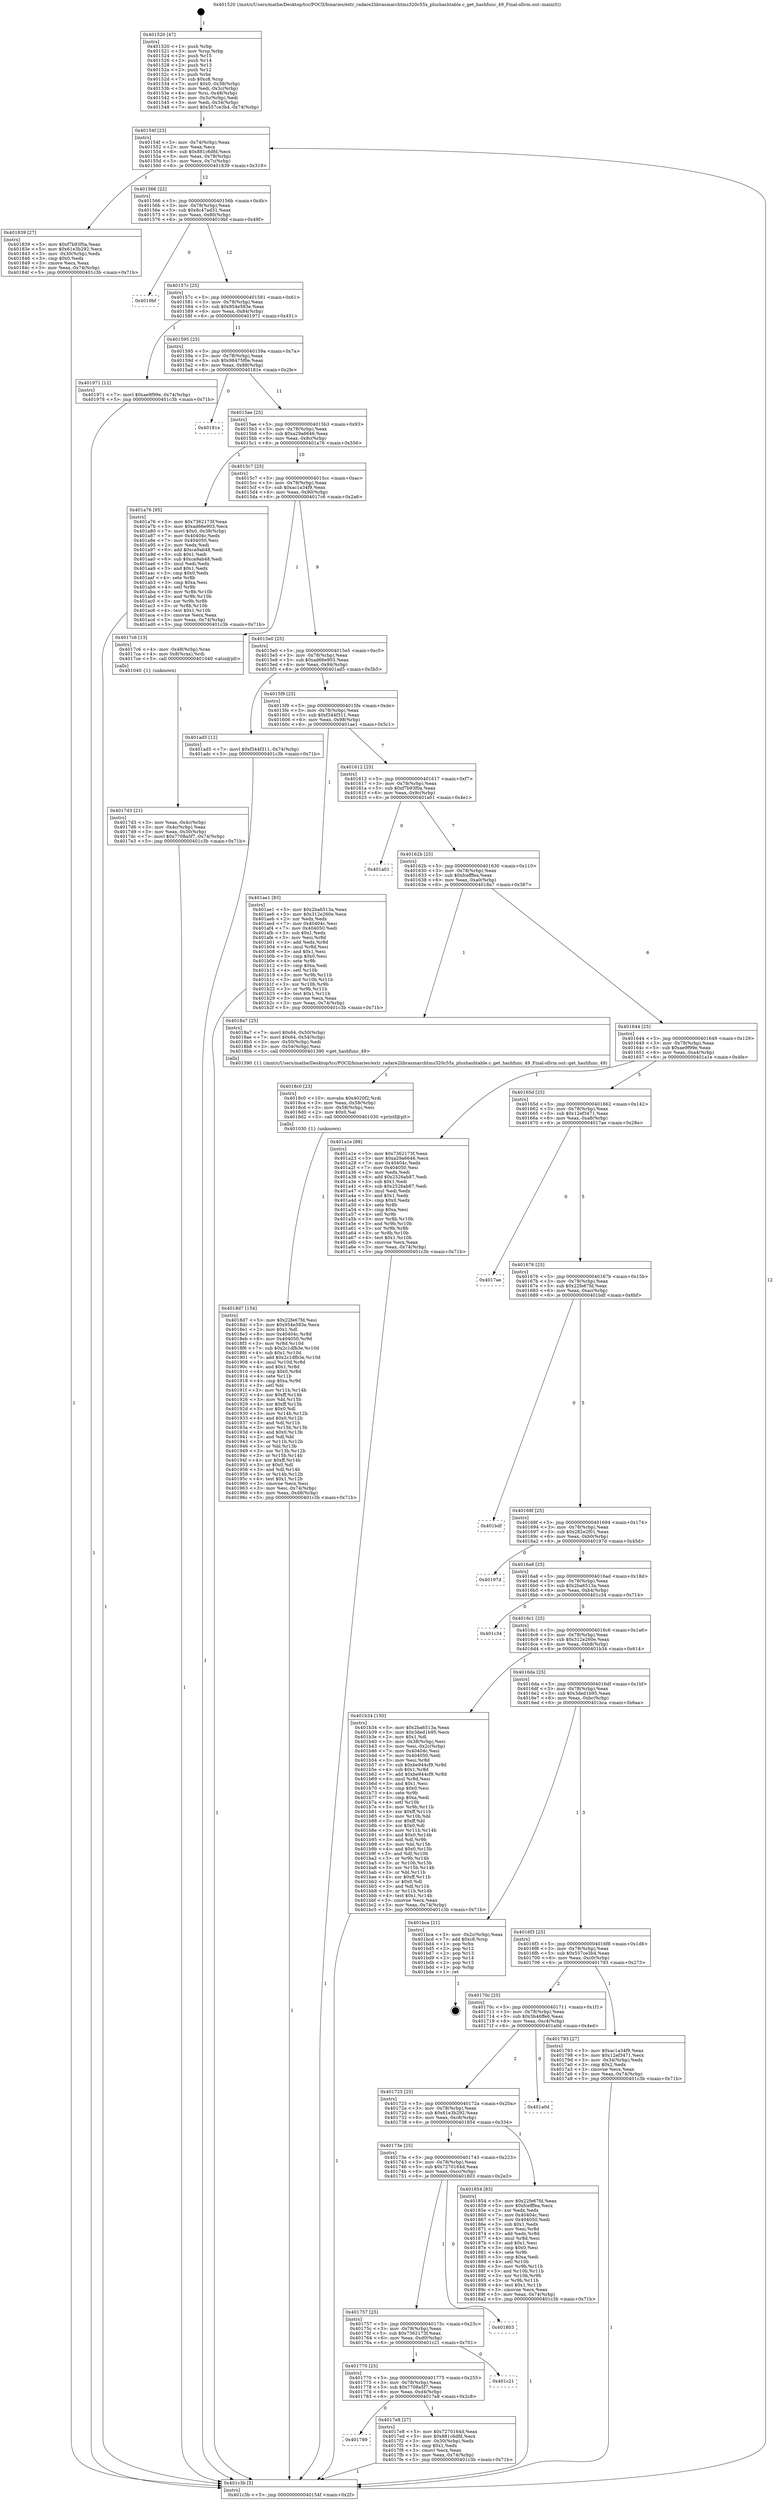 digraph "0x401520" {
  label = "0x401520 (/mnt/c/Users/mathe/Desktop/tcc/POCII/binaries/extr_radare2librasmarchtms320c55x_plushashtable.c_get_hashfunc_49_Final-ollvm.out::main(0))"
  labelloc = "t"
  node[shape=record]

  Entry [label="",width=0.3,height=0.3,shape=circle,fillcolor=black,style=filled]
  "0x40154f" [label="{
     0x40154f [23]\l
     | [instrs]\l
     &nbsp;&nbsp;0x40154f \<+3\>: mov -0x74(%rbp),%eax\l
     &nbsp;&nbsp;0x401552 \<+2\>: mov %eax,%ecx\l
     &nbsp;&nbsp;0x401554 \<+6\>: sub $0x881c6dfd,%ecx\l
     &nbsp;&nbsp;0x40155a \<+3\>: mov %eax,-0x78(%rbp)\l
     &nbsp;&nbsp;0x40155d \<+3\>: mov %ecx,-0x7c(%rbp)\l
     &nbsp;&nbsp;0x401560 \<+6\>: je 0000000000401839 \<main+0x319\>\l
  }"]
  "0x401839" [label="{
     0x401839 [27]\l
     | [instrs]\l
     &nbsp;&nbsp;0x401839 \<+5\>: mov $0xf7b93f0a,%eax\l
     &nbsp;&nbsp;0x40183e \<+5\>: mov $0x61e3b292,%ecx\l
     &nbsp;&nbsp;0x401843 \<+3\>: mov -0x30(%rbp),%edx\l
     &nbsp;&nbsp;0x401846 \<+3\>: cmp $0x0,%edx\l
     &nbsp;&nbsp;0x401849 \<+3\>: cmove %ecx,%eax\l
     &nbsp;&nbsp;0x40184c \<+3\>: mov %eax,-0x74(%rbp)\l
     &nbsp;&nbsp;0x40184f \<+5\>: jmp 0000000000401c3b \<main+0x71b\>\l
  }"]
  "0x401566" [label="{
     0x401566 [22]\l
     | [instrs]\l
     &nbsp;&nbsp;0x401566 \<+5\>: jmp 000000000040156b \<main+0x4b\>\l
     &nbsp;&nbsp;0x40156b \<+3\>: mov -0x78(%rbp),%eax\l
     &nbsp;&nbsp;0x40156e \<+5\>: sub $0x8c47ad31,%eax\l
     &nbsp;&nbsp;0x401573 \<+3\>: mov %eax,-0x80(%rbp)\l
     &nbsp;&nbsp;0x401576 \<+6\>: je 00000000004019bf \<main+0x49f\>\l
  }"]
  Exit [label="",width=0.3,height=0.3,shape=circle,fillcolor=black,style=filled,peripheries=2]
  "0x4019bf" [label="{
     0x4019bf\l
  }", style=dashed]
  "0x40157c" [label="{
     0x40157c [25]\l
     | [instrs]\l
     &nbsp;&nbsp;0x40157c \<+5\>: jmp 0000000000401581 \<main+0x61\>\l
     &nbsp;&nbsp;0x401581 \<+3\>: mov -0x78(%rbp),%eax\l
     &nbsp;&nbsp;0x401584 \<+5\>: sub $0x954e583e,%eax\l
     &nbsp;&nbsp;0x401589 \<+6\>: mov %eax,-0x84(%rbp)\l
     &nbsp;&nbsp;0x40158f \<+6\>: je 0000000000401971 \<main+0x451\>\l
  }"]
  "0x4018d7" [label="{
     0x4018d7 [154]\l
     | [instrs]\l
     &nbsp;&nbsp;0x4018d7 \<+5\>: mov $0x22fe67fd,%esi\l
     &nbsp;&nbsp;0x4018dc \<+5\>: mov $0x954e583e,%ecx\l
     &nbsp;&nbsp;0x4018e1 \<+2\>: mov $0x1,%dl\l
     &nbsp;&nbsp;0x4018e3 \<+8\>: mov 0x40404c,%r8d\l
     &nbsp;&nbsp;0x4018eb \<+8\>: mov 0x404050,%r9d\l
     &nbsp;&nbsp;0x4018f3 \<+3\>: mov %r8d,%r10d\l
     &nbsp;&nbsp;0x4018f6 \<+7\>: sub $0x2c1dfb3e,%r10d\l
     &nbsp;&nbsp;0x4018fd \<+4\>: sub $0x1,%r10d\l
     &nbsp;&nbsp;0x401901 \<+7\>: add $0x2c1dfb3e,%r10d\l
     &nbsp;&nbsp;0x401908 \<+4\>: imul %r10d,%r8d\l
     &nbsp;&nbsp;0x40190c \<+4\>: and $0x1,%r8d\l
     &nbsp;&nbsp;0x401910 \<+4\>: cmp $0x0,%r8d\l
     &nbsp;&nbsp;0x401914 \<+4\>: sete %r11b\l
     &nbsp;&nbsp;0x401918 \<+4\>: cmp $0xa,%r9d\l
     &nbsp;&nbsp;0x40191c \<+3\>: setl %bl\l
     &nbsp;&nbsp;0x40191f \<+3\>: mov %r11b,%r14b\l
     &nbsp;&nbsp;0x401922 \<+4\>: xor $0xff,%r14b\l
     &nbsp;&nbsp;0x401926 \<+3\>: mov %bl,%r15b\l
     &nbsp;&nbsp;0x401929 \<+4\>: xor $0xff,%r15b\l
     &nbsp;&nbsp;0x40192d \<+3\>: xor $0x0,%dl\l
     &nbsp;&nbsp;0x401930 \<+3\>: mov %r14b,%r12b\l
     &nbsp;&nbsp;0x401933 \<+4\>: and $0x0,%r12b\l
     &nbsp;&nbsp;0x401937 \<+3\>: and %dl,%r11b\l
     &nbsp;&nbsp;0x40193a \<+3\>: mov %r15b,%r13b\l
     &nbsp;&nbsp;0x40193d \<+4\>: and $0x0,%r13b\l
     &nbsp;&nbsp;0x401941 \<+2\>: and %dl,%bl\l
     &nbsp;&nbsp;0x401943 \<+3\>: or %r11b,%r12b\l
     &nbsp;&nbsp;0x401946 \<+3\>: or %bl,%r13b\l
     &nbsp;&nbsp;0x401949 \<+3\>: xor %r13b,%r12b\l
     &nbsp;&nbsp;0x40194c \<+3\>: or %r15b,%r14b\l
     &nbsp;&nbsp;0x40194f \<+4\>: xor $0xff,%r14b\l
     &nbsp;&nbsp;0x401953 \<+3\>: or $0x0,%dl\l
     &nbsp;&nbsp;0x401956 \<+3\>: and %dl,%r14b\l
     &nbsp;&nbsp;0x401959 \<+3\>: or %r14b,%r12b\l
     &nbsp;&nbsp;0x40195c \<+4\>: test $0x1,%r12b\l
     &nbsp;&nbsp;0x401960 \<+3\>: cmovne %ecx,%esi\l
     &nbsp;&nbsp;0x401963 \<+3\>: mov %esi,-0x74(%rbp)\l
     &nbsp;&nbsp;0x401966 \<+6\>: mov %eax,-0xd8(%rbp)\l
     &nbsp;&nbsp;0x40196c \<+5\>: jmp 0000000000401c3b \<main+0x71b\>\l
  }"]
  "0x401971" [label="{
     0x401971 [12]\l
     | [instrs]\l
     &nbsp;&nbsp;0x401971 \<+7\>: movl $0xae9f99e,-0x74(%rbp)\l
     &nbsp;&nbsp;0x401978 \<+5\>: jmp 0000000000401c3b \<main+0x71b\>\l
  }"]
  "0x401595" [label="{
     0x401595 [25]\l
     | [instrs]\l
     &nbsp;&nbsp;0x401595 \<+5\>: jmp 000000000040159a \<main+0x7a\>\l
     &nbsp;&nbsp;0x40159a \<+3\>: mov -0x78(%rbp),%eax\l
     &nbsp;&nbsp;0x40159d \<+5\>: sub $0x98475f0e,%eax\l
     &nbsp;&nbsp;0x4015a2 \<+6\>: mov %eax,-0x88(%rbp)\l
     &nbsp;&nbsp;0x4015a8 \<+6\>: je 000000000040181e \<main+0x2fe\>\l
  }"]
  "0x4018c0" [label="{
     0x4018c0 [23]\l
     | [instrs]\l
     &nbsp;&nbsp;0x4018c0 \<+10\>: movabs $0x4020f2,%rdi\l
     &nbsp;&nbsp;0x4018ca \<+3\>: mov %eax,-0x58(%rbp)\l
     &nbsp;&nbsp;0x4018cd \<+3\>: mov -0x58(%rbp),%esi\l
     &nbsp;&nbsp;0x4018d0 \<+2\>: mov $0x0,%al\l
     &nbsp;&nbsp;0x4018d2 \<+5\>: call 0000000000401030 \<printf@plt\>\l
     | [calls]\l
     &nbsp;&nbsp;0x401030 \{1\} (unknown)\l
  }"]
  "0x40181e" [label="{
     0x40181e\l
  }", style=dashed]
  "0x4015ae" [label="{
     0x4015ae [25]\l
     | [instrs]\l
     &nbsp;&nbsp;0x4015ae \<+5\>: jmp 00000000004015b3 \<main+0x93\>\l
     &nbsp;&nbsp;0x4015b3 \<+3\>: mov -0x78(%rbp),%eax\l
     &nbsp;&nbsp;0x4015b6 \<+5\>: sub $0xa29a6646,%eax\l
     &nbsp;&nbsp;0x4015bb \<+6\>: mov %eax,-0x8c(%rbp)\l
     &nbsp;&nbsp;0x4015c1 \<+6\>: je 0000000000401a76 \<main+0x556\>\l
  }"]
  "0x401789" [label="{
     0x401789\l
  }", style=dashed]
  "0x401a76" [label="{
     0x401a76 [95]\l
     | [instrs]\l
     &nbsp;&nbsp;0x401a76 \<+5\>: mov $0x7362173f,%eax\l
     &nbsp;&nbsp;0x401a7b \<+5\>: mov $0xad66e903,%ecx\l
     &nbsp;&nbsp;0x401a80 \<+7\>: movl $0x0,-0x38(%rbp)\l
     &nbsp;&nbsp;0x401a87 \<+7\>: mov 0x40404c,%edx\l
     &nbsp;&nbsp;0x401a8e \<+7\>: mov 0x404050,%esi\l
     &nbsp;&nbsp;0x401a95 \<+2\>: mov %edx,%edi\l
     &nbsp;&nbsp;0x401a97 \<+6\>: add $0xca9ab48,%edi\l
     &nbsp;&nbsp;0x401a9d \<+3\>: sub $0x1,%edi\l
     &nbsp;&nbsp;0x401aa0 \<+6\>: sub $0xca9ab48,%edi\l
     &nbsp;&nbsp;0x401aa6 \<+3\>: imul %edi,%edx\l
     &nbsp;&nbsp;0x401aa9 \<+3\>: and $0x1,%edx\l
     &nbsp;&nbsp;0x401aac \<+3\>: cmp $0x0,%edx\l
     &nbsp;&nbsp;0x401aaf \<+4\>: sete %r8b\l
     &nbsp;&nbsp;0x401ab3 \<+3\>: cmp $0xa,%esi\l
     &nbsp;&nbsp;0x401ab6 \<+4\>: setl %r9b\l
     &nbsp;&nbsp;0x401aba \<+3\>: mov %r8b,%r10b\l
     &nbsp;&nbsp;0x401abd \<+3\>: and %r9b,%r10b\l
     &nbsp;&nbsp;0x401ac0 \<+3\>: xor %r9b,%r8b\l
     &nbsp;&nbsp;0x401ac3 \<+3\>: or %r8b,%r10b\l
     &nbsp;&nbsp;0x401ac6 \<+4\>: test $0x1,%r10b\l
     &nbsp;&nbsp;0x401aca \<+3\>: cmovne %ecx,%eax\l
     &nbsp;&nbsp;0x401acd \<+3\>: mov %eax,-0x74(%rbp)\l
     &nbsp;&nbsp;0x401ad0 \<+5\>: jmp 0000000000401c3b \<main+0x71b\>\l
  }"]
  "0x4015c7" [label="{
     0x4015c7 [25]\l
     | [instrs]\l
     &nbsp;&nbsp;0x4015c7 \<+5\>: jmp 00000000004015cc \<main+0xac\>\l
     &nbsp;&nbsp;0x4015cc \<+3\>: mov -0x78(%rbp),%eax\l
     &nbsp;&nbsp;0x4015cf \<+5\>: sub $0xac1a34f9,%eax\l
     &nbsp;&nbsp;0x4015d4 \<+6\>: mov %eax,-0x90(%rbp)\l
     &nbsp;&nbsp;0x4015da \<+6\>: je 00000000004017c6 \<main+0x2a6\>\l
  }"]
  "0x4017e8" [label="{
     0x4017e8 [27]\l
     | [instrs]\l
     &nbsp;&nbsp;0x4017e8 \<+5\>: mov $0x7270164d,%eax\l
     &nbsp;&nbsp;0x4017ed \<+5\>: mov $0x881c6dfd,%ecx\l
     &nbsp;&nbsp;0x4017f2 \<+3\>: mov -0x30(%rbp),%edx\l
     &nbsp;&nbsp;0x4017f5 \<+3\>: cmp $0x1,%edx\l
     &nbsp;&nbsp;0x4017f8 \<+3\>: cmovl %ecx,%eax\l
     &nbsp;&nbsp;0x4017fb \<+3\>: mov %eax,-0x74(%rbp)\l
     &nbsp;&nbsp;0x4017fe \<+5\>: jmp 0000000000401c3b \<main+0x71b\>\l
  }"]
  "0x4017c6" [label="{
     0x4017c6 [13]\l
     | [instrs]\l
     &nbsp;&nbsp;0x4017c6 \<+4\>: mov -0x48(%rbp),%rax\l
     &nbsp;&nbsp;0x4017ca \<+4\>: mov 0x8(%rax),%rdi\l
     &nbsp;&nbsp;0x4017ce \<+5\>: call 0000000000401040 \<atoi@plt\>\l
     | [calls]\l
     &nbsp;&nbsp;0x401040 \{1\} (unknown)\l
  }"]
  "0x4015e0" [label="{
     0x4015e0 [25]\l
     | [instrs]\l
     &nbsp;&nbsp;0x4015e0 \<+5\>: jmp 00000000004015e5 \<main+0xc5\>\l
     &nbsp;&nbsp;0x4015e5 \<+3\>: mov -0x78(%rbp),%eax\l
     &nbsp;&nbsp;0x4015e8 \<+5\>: sub $0xad66e903,%eax\l
     &nbsp;&nbsp;0x4015ed \<+6\>: mov %eax,-0x94(%rbp)\l
     &nbsp;&nbsp;0x4015f3 \<+6\>: je 0000000000401ad5 \<main+0x5b5\>\l
  }"]
  "0x401770" [label="{
     0x401770 [25]\l
     | [instrs]\l
     &nbsp;&nbsp;0x401770 \<+5\>: jmp 0000000000401775 \<main+0x255\>\l
     &nbsp;&nbsp;0x401775 \<+3\>: mov -0x78(%rbp),%eax\l
     &nbsp;&nbsp;0x401778 \<+5\>: sub $0x7708a5f7,%eax\l
     &nbsp;&nbsp;0x40177d \<+6\>: mov %eax,-0xd4(%rbp)\l
     &nbsp;&nbsp;0x401783 \<+6\>: je 00000000004017e8 \<main+0x2c8\>\l
  }"]
  "0x401ad5" [label="{
     0x401ad5 [12]\l
     | [instrs]\l
     &nbsp;&nbsp;0x401ad5 \<+7\>: movl $0xf344f311,-0x74(%rbp)\l
     &nbsp;&nbsp;0x401adc \<+5\>: jmp 0000000000401c3b \<main+0x71b\>\l
  }"]
  "0x4015f9" [label="{
     0x4015f9 [25]\l
     | [instrs]\l
     &nbsp;&nbsp;0x4015f9 \<+5\>: jmp 00000000004015fe \<main+0xde\>\l
     &nbsp;&nbsp;0x4015fe \<+3\>: mov -0x78(%rbp),%eax\l
     &nbsp;&nbsp;0x401601 \<+5\>: sub $0xf344f311,%eax\l
     &nbsp;&nbsp;0x401606 \<+6\>: mov %eax,-0x98(%rbp)\l
     &nbsp;&nbsp;0x40160c \<+6\>: je 0000000000401ae1 \<main+0x5c1\>\l
  }"]
  "0x401c21" [label="{
     0x401c21\l
  }", style=dashed]
  "0x401ae1" [label="{
     0x401ae1 [83]\l
     | [instrs]\l
     &nbsp;&nbsp;0x401ae1 \<+5\>: mov $0x2ba6513a,%eax\l
     &nbsp;&nbsp;0x401ae6 \<+5\>: mov $0x312e260e,%ecx\l
     &nbsp;&nbsp;0x401aeb \<+2\>: xor %edx,%edx\l
     &nbsp;&nbsp;0x401aed \<+7\>: mov 0x40404c,%esi\l
     &nbsp;&nbsp;0x401af4 \<+7\>: mov 0x404050,%edi\l
     &nbsp;&nbsp;0x401afb \<+3\>: sub $0x1,%edx\l
     &nbsp;&nbsp;0x401afe \<+3\>: mov %esi,%r8d\l
     &nbsp;&nbsp;0x401b01 \<+3\>: add %edx,%r8d\l
     &nbsp;&nbsp;0x401b04 \<+4\>: imul %r8d,%esi\l
     &nbsp;&nbsp;0x401b08 \<+3\>: and $0x1,%esi\l
     &nbsp;&nbsp;0x401b0b \<+3\>: cmp $0x0,%esi\l
     &nbsp;&nbsp;0x401b0e \<+4\>: sete %r9b\l
     &nbsp;&nbsp;0x401b12 \<+3\>: cmp $0xa,%edi\l
     &nbsp;&nbsp;0x401b15 \<+4\>: setl %r10b\l
     &nbsp;&nbsp;0x401b19 \<+3\>: mov %r9b,%r11b\l
     &nbsp;&nbsp;0x401b1c \<+3\>: and %r10b,%r11b\l
     &nbsp;&nbsp;0x401b1f \<+3\>: xor %r10b,%r9b\l
     &nbsp;&nbsp;0x401b22 \<+3\>: or %r9b,%r11b\l
     &nbsp;&nbsp;0x401b25 \<+4\>: test $0x1,%r11b\l
     &nbsp;&nbsp;0x401b29 \<+3\>: cmovne %ecx,%eax\l
     &nbsp;&nbsp;0x401b2c \<+3\>: mov %eax,-0x74(%rbp)\l
     &nbsp;&nbsp;0x401b2f \<+5\>: jmp 0000000000401c3b \<main+0x71b\>\l
  }"]
  "0x401612" [label="{
     0x401612 [25]\l
     | [instrs]\l
     &nbsp;&nbsp;0x401612 \<+5\>: jmp 0000000000401617 \<main+0xf7\>\l
     &nbsp;&nbsp;0x401617 \<+3\>: mov -0x78(%rbp),%eax\l
     &nbsp;&nbsp;0x40161a \<+5\>: sub $0xf7b93f0a,%eax\l
     &nbsp;&nbsp;0x40161f \<+6\>: mov %eax,-0x9c(%rbp)\l
     &nbsp;&nbsp;0x401625 \<+6\>: je 0000000000401a01 \<main+0x4e1\>\l
  }"]
  "0x401757" [label="{
     0x401757 [25]\l
     | [instrs]\l
     &nbsp;&nbsp;0x401757 \<+5\>: jmp 000000000040175c \<main+0x23c\>\l
     &nbsp;&nbsp;0x40175c \<+3\>: mov -0x78(%rbp),%eax\l
     &nbsp;&nbsp;0x40175f \<+5\>: sub $0x7362173f,%eax\l
     &nbsp;&nbsp;0x401764 \<+6\>: mov %eax,-0xd0(%rbp)\l
     &nbsp;&nbsp;0x40176a \<+6\>: je 0000000000401c21 \<main+0x701\>\l
  }"]
  "0x401a01" [label="{
     0x401a01\l
  }", style=dashed]
  "0x40162b" [label="{
     0x40162b [25]\l
     | [instrs]\l
     &nbsp;&nbsp;0x40162b \<+5\>: jmp 0000000000401630 \<main+0x110\>\l
     &nbsp;&nbsp;0x401630 \<+3\>: mov -0x78(%rbp),%eax\l
     &nbsp;&nbsp;0x401633 \<+5\>: sub $0xfcefffea,%eax\l
     &nbsp;&nbsp;0x401638 \<+6\>: mov %eax,-0xa0(%rbp)\l
     &nbsp;&nbsp;0x40163e \<+6\>: je 00000000004018a7 \<main+0x387\>\l
  }"]
  "0x401803" [label="{
     0x401803\l
  }", style=dashed]
  "0x4018a7" [label="{
     0x4018a7 [25]\l
     | [instrs]\l
     &nbsp;&nbsp;0x4018a7 \<+7\>: movl $0x64,-0x50(%rbp)\l
     &nbsp;&nbsp;0x4018ae \<+7\>: movl $0x64,-0x54(%rbp)\l
     &nbsp;&nbsp;0x4018b5 \<+3\>: mov -0x50(%rbp),%edi\l
     &nbsp;&nbsp;0x4018b8 \<+3\>: mov -0x54(%rbp),%esi\l
     &nbsp;&nbsp;0x4018bb \<+5\>: call 0000000000401390 \<get_hashfunc_49\>\l
     | [calls]\l
     &nbsp;&nbsp;0x401390 \{1\} (/mnt/c/Users/mathe/Desktop/tcc/POCII/binaries/extr_radare2librasmarchtms320c55x_plushashtable.c_get_hashfunc_49_Final-ollvm.out::get_hashfunc_49)\l
  }"]
  "0x401644" [label="{
     0x401644 [25]\l
     | [instrs]\l
     &nbsp;&nbsp;0x401644 \<+5\>: jmp 0000000000401649 \<main+0x129\>\l
     &nbsp;&nbsp;0x401649 \<+3\>: mov -0x78(%rbp),%eax\l
     &nbsp;&nbsp;0x40164c \<+5\>: sub $0xae9f99e,%eax\l
     &nbsp;&nbsp;0x401651 \<+6\>: mov %eax,-0xa4(%rbp)\l
     &nbsp;&nbsp;0x401657 \<+6\>: je 0000000000401a1e \<main+0x4fe\>\l
  }"]
  "0x40173e" [label="{
     0x40173e [25]\l
     | [instrs]\l
     &nbsp;&nbsp;0x40173e \<+5\>: jmp 0000000000401743 \<main+0x223\>\l
     &nbsp;&nbsp;0x401743 \<+3\>: mov -0x78(%rbp),%eax\l
     &nbsp;&nbsp;0x401746 \<+5\>: sub $0x7270164d,%eax\l
     &nbsp;&nbsp;0x40174b \<+6\>: mov %eax,-0xcc(%rbp)\l
     &nbsp;&nbsp;0x401751 \<+6\>: je 0000000000401803 \<main+0x2e3\>\l
  }"]
  "0x401a1e" [label="{
     0x401a1e [88]\l
     | [instrs]\l
     &nbsp;&nbsp;0x401a1e \<+5\>: mov $0x7362173f,%eax\l
     &nbsp;&nbsp;0x401a23 \<+5\>: mov $0xa29a6646,%ecx\l
     &nbsp;&nbsp;0x401a28 \<+7\>: mov 0x40404c,%edx\l
     &nbsp;&nbsp;0x401a2f \<+7\>: mov 0x404050,%esi\l
     &nbsp;&nbsp;0x401a36 \<+2\>: mov %edx,%edi\l
     &nbsp;&nbsp;0x401a38 \<+6\>: add $0x2526ab87,%edi\l
     &nbsp;&nbsp;0x401a3e \<+3\>: sub $0x1,%edi\l
     &nbsp;&nbsp;0x401a41 \<+6\>: sub $0x2526ab87,%edi\l
     &nbsp;&nbsp;0x401a47 \<+3\>: imul %edi,%edx\l
     &nbsp;&nbsp;0x401a4a \<+3\>: and $0x1,%edx\l
     &nbsp;&nbsp;0x401a4d \<+3\>: cmp $0x0,%edx\l
     &nbsp;&nbsp;0x401a50 \<+4\>: sete %r8b\l
     &nbsp;&nbsp;0x401a54 \<+3\>: cmp $0xa,%esi\l
     &nbsp;&nbsp;0x401a57 \<+4\>: setl %r9b\l
     &nbsp;&nbsp;0x401a5b \<+3\>: mov %r8b,%r10b\l
     &nbsp;&nbsp;0x401a5e \<+3\>: and %r9b,%r10b\l
     &nbsp;&nbsp;0x401a61 \<+3\>: xor %r9b,%r8b\l
     &nbsp;&nbsp;0x401a64 \<+3\>: or %r8b,%r10b\l
     &nbsp;&nbsp;0x401a67 \<+4\>: test $0x1,%r10b\l
     &nbsp;&nbsp;0x401a6b \<+3\>: cmovne %ecx,%eax\l
     &nbsp;&nbsp;0x401a6e \<+3\>: mov %eax,-0x74(%rbp)\l
     &nbsp;&nbsp;0x401a71 \<+5\>: jmp 0000000000401c3b \<main+0x71b\>\l
  }"]
  "0x40165d" [label="{
     0x40165d [25]\l
     | [instrs]\l
     &nbsp;&nbsp;0x40165d \<+5\>: jmp 0000000000401662 \<main+0x142\>\l
     &nbsp;&nbsp;0x401662 \<+3\>: mov -0x78(%rbp),%eax\l
     &nbsp;&nbsp;0x401665 \<+5\>: sub $0x12ef3471,%eax\l
     &nbsp;&nbsp;0x40166a \<+6\>: mov %eax,-0xa8(%rbp)\l
     &nbsp;&nbsp;0x401670 \<+6\>: je 00000000004017ae \<main+0x28e\>\l
  }"]
  "0x401854" [label="{
     0x401854 [83]\l
     | [instrs]\l
     &nbsp;&nbsp;0x401854 \<+5\>: mov $0x22fe67fd,%eax\l
     &nbsp;&nbsp;0x401859 \<+5\>: mov $0xfcefffea,%ecx\l
     &nbsp;&nbsp;0x40185e \<+2\>: xor %edx,%edx\l
     &nbsp;&nbsp;0x401860 \<+7\>: mov 0x40404c,%esi\l
     &nbsp;&nbsp;0x401867 \<+7\>: mov 0x404050,%edi\l
     &nbsp;&nbsp;0x40186e \<+3\>: sub $0x1,%edx\l
     &nbsp;&nbsp;0x401871 \<+3\>: mov %esi,%r8d\l
     &nbsp;&nbsp;0x401874 \<+3\>: add %edx,%r8d\l
     &nbsp;&nbsp;0x401877 \<+4\>: imul %r8d,%esi\l
     &nbsp;&nbsp;0x40187b \<+3\>: and $0x1,%esi\l
     &nbsp;&nbsp;0x40187e \<+3\>: cmp $0x0,%esi\l
     &nbsp;&nbsp;0x401881 \<+4\>: sete %r9b\l
     &nbsp;&nbsp;0x401885 \<+3\>: cmp $0xa,%edi\l
     &nbsp;&nbsp;0x401888 \<+4\>: setl %r10b\l
     &nbsp;&nbsp;0x40188c \<+3\>: mov %r9b,%r11b\l
     &nbsp;&nbsp;0x40188f \<+3\>: and %r10b,%r11b\l
     &nbsp;&nbsp;0x401892 \<+3\>: xor %r10b,%r9b\l
     &nbsp;&nbsp;0x401895 \<+3\>: or %r9b,%r11b\l
     &nbsp;&nbsp;0x401898 \<+4\>: test $0x1,%r11b\l
     &nbsp;&nbsp;0x40189c \<+3\>: cmovne %ecx,%eax\l
     &nbsp;&nbsp;0x40189f \<+3\>: mov %eax,-0x74(%rbp)\l
     &nbsp;&nbsp;0x4018a2 \<+5\>: jmp 0000000000401c3b \<main+0x71b\>\l
  }"]
  "0x4017ae" [label="{
     0x4017ae\l
  }", style=dashed]
  "0x401676" [label="{
     0x401676 [25]\l
     | [instrs]\l
     &nbsp;&nbsp;0x401676 \<+5\>: jmp 000000000040167b \<main+0x15b\>\l
     &nbsp;&nbsp;0x40167b \<+3\>: mov -0x78(%rbp),%eax\l
     &nbsp;&nbsp;0x40167e \<+5\>: sub $0x22fe67fd,%eax\l
     &nbsp;&nbsp;0x401683 \<+6\>: mov %eax,-0xac(%rbp)\l
     &nbsp;&nbsp;0x401689 \<+6\>: je 0000000000401bdf \<main+0x6bf\>\l
  }"]
  "0x401725" [label="{
     0x401725 [25]\l
     | [instrs]\l
     &nbsp;&nbsp;0x401725 \<+5\>: jmp 000000000040172a \<main+0x20a\>\l
     &nbsp;&nbsp;0x40172a \<+3\>: mov -0x78(%rbp),%eax\l
     &nbsp;&nbsp;0x40172d \<+5\>: sub $0x61e3b292,%eax\l
     &nbsp;&nbsp;0x401732 \<+6\>: mov %eax,-0xc8(%rbp)\l
     &nbsp;&nbsp;0x401738 \<+6\>: je 0000000000401854 \<main+0x334\>\l
  }"]
  "0x401bdf" [label="{
     0x401bdf\l
  }", style=dashed]
  "0x40168f" [label="{
     0x40168f [25]\l
     | [instrs]\l
     &nbsp;&nbsp;0x40168f \<+5\>: jmp 0000000000401694 \<main+0x174\>\l
     &nbsp;&nbsp;0x401694 \<+3\>: mov -0x78(%rbp),%eax\l
     &nbsp;&nbsp;0x401697 \<+5\>: sub $0x282e2f01,%eax\l
     &nbsp;&nbsp;0x40169c \<+6\>: mov %eax,-0xb0(%rbp)\l
     &nbsp;&nbsp;0x4016a2 \<+6\>: je 000000000040197d \<main+0x45d\>\l
  }"]
  "0x401a0d" [label="{
     0x401a0d\l
  }", style=dashed]
  "0x40197d" [label="{
     0x40197d\l
  }", style=dashed]
  "0x4016a8" [label="{
     0x4016a8 [25]\l
     | [instrs]\l
     &nbsp;&nbsp;0x4016a8 \<+5\>: jmp 00000000004016ad \<main+0x18d\>\l
     &nbsp;&nbsp;0x4016ad \<+3\>: mov -0x78(%rbp),%eax\l
     &nbsp;&nbsp;0x4016b0 \<+5\>: sub $0x2ba6513a,%eax\l
     &nbsp;&nbsp;0x4016b5 \<+6\>: mov %eax,-0xb4(%rbp)\l
     &nbsp;&nbsp;0x4016bb \<+6\>: je 0000000000401c34 \<main+0x714\>\l
  }"]
  "0x4017d3" [label="{
     0x4017d3 [21]\l
     | [instrs]\l
     &nbsp;&nbsp;0x4017d3 \<+3\>: mov %eax,-0x4c(%rbp)\l
     &nbsp;&nbsp;0x4017d6 \<+3\>: mov -0x4c(%rbp),%eax\l
     &nbsp;&nbsp;0x4017d9 \<+3\>: mov %eax,-0x30(%rbp)\l
     &nbsp;&nbsp;0x4017dc \<+7\>: movl $0x7708a5f7,-0x74(%rbp)\l
     &nbsp;&nbsp;0x4017e3 \<+5\>: jmp 0000000000401c3b \<main+0x71b\>\l
  }"]
  "0x401c34" [label="{
     0x401c34\l
  }", style=dashed]
  "0x4016c1" [label="{
     0x4016c1 [25]\l
     | [instrs]\l
     &nbsp;&nbsp;0x4016c1 \<+5\>: jmp 00000000004016c6 \<main+0x1a6\>\l
     &nbsp;&nbsp;0x4016c6 \<+3\>: mov -0x78(%rbp),%eax\l
     &nbsp;&nbsp;0x4016c9 \<+5\>: sub $0x312e260e,%eax\l
     &nbsp;&nbsp;0x4016ce \<+6\>: mov %eax,-0xb8(%rbp)\l
     &nbsp;&nbsp;0x4016d4 \<+6\>: je 0000000000401b34 \<main+0x614\>\l
  }"]
  "0x401520" [label="{
     0x401520 [47]\l
     | [instrs]\l
     &nbsp;&nbsp;0x401520 \<+1\>: push %rbp\l
     &nbsp;&nbsp;0x401521 \<+3\>: mov %rsp,%rbp\l
     &nbsp;&nbsp;0x401524 \<+2\>: push %r15\l
     &nbsp;&nbsp;0x401526 \<+2\>: push %r14\l
     &nbsp;&nbsp;0x401528 \<+2\>: push %r13\l
     &nbsp;&nbsp;0x40152a \<+2\>: push %r12\l
     &nbsp;&nbsp;0x40152c \<+1\>: push %rbx\l
     &nbsp;&nbsp;0x40152d \<+7\>: sub $0xc8,%rsp\l
     &nbsp;&nbsp;0x401534 \<+7\>: movl $0x0,-0x38(%rbp)\l
     &nbsp;&nbsp;0x40153b \<+3\>: mov %edi,-0x3c(%rbp)\l
     &nbsp;&nbsp;0x40153e \<+4\>: mov %rsi,-0x48(%rbp)\l
     &nbsp;&nbsp;0x401542 \<+3\>: mov -0x3c(%rbp),%edi\l
     &nbsp;&nbsp;0x401545 \<+3\>: mov %edi,-0x34(%rbp)\l
     &nbsp;&nbsp;0x401548 \<+7\>: movl $0x557ce3b4,-0x74(%rbp)\l
  }"]
  "0x401b34" [label="{
     0x401b34 [150]\l
     | [instrs]\l
     &nbsp;&nbsp;0x401b34 \<+5\>: mov $0x2ba6513a,%eax\l
     &nbsp;&nbsp;0x401b39 \<+5\>: mov $0x3ded1b95,%ecx\l
     &nbsp;&nbsp;0x401b3e \<+2\>: mov $0x1,%dl\l
     &nbsp;&nbsp;0x401b40 \<+3\>: mov -0x38(%rbp),%esi\l
     &nbsp;&nbsp;0x401b43 \<+3\>: mov %esi,-0x2c(%rbp)\l
     &nbsp;&nbsp;0x401b46 \<+7\>: mov 0x40404c,%esi\l
     &nbsp;&nbsp;0x401b4d \<+7\>: mov 0x404050,%edi\l
     &nbsp;&nbsp;0x401b54 \<+3\>: mov %esi,%r8d\l
     &nbsp;&nbsp;0x401b57 \<+7\>: sub $0xbe944cf9,%r8d\l
     &nbsp;&nbsp;0x401b5e \<+4\>: sub $0x1,%r8d\l
     &nbsp;&nbsp;0x401b62 \<+7\>: add $0xbe944cf9,%r8d\l
     &nbsp;&nbsp;0x401b69 \<+4\>: imul %r8d,%esi\l
     &nbsp;&nbsp;0x401b6d \<+3\>: and $0x1,%esi\l
     &nbsp;&nbsp;0x401b70 \<+3\>: cmp $0x0,%esi\l
     &nbsp;&nbsp;0x401b73 \<+4\>: sete %r9b\l
     &nbsp;&nbsp;0x401b77 \<+3\>: cmp $0xa,%edi\l
     &nbsp;&nbsp;0x401b7a \<+4\>: setl %r10b\l
     &nbsp;&nbsp;0x401b7e \<+3\>: mov %r9b,%r11b\l
     &nbsp;&nbsp;0x401b81 \<+4\>: xor $0xff,%r11b\l
     &nbsp;&nbsp;0x401b85 \<+3\>: mov %r10b,%bl\l
     &nbsp;&nbsp;0x401b88 \<+3\>: xor $0xff,%bl\l
     &nbsp;&nbsp;0x401b8b \<+3\>: xor $0x0,%dl\l
     &nbsp;&nbsp;0x401b8e \<+3\>: mov %r11b,%r14b\l
     &nbsp;&nbsp;0x401b91 \<+4\>: and $0x0,%r14b\l
     &nbsp;&nbsp;0x401b95 \<+3\>: and %dl,%r9b\l
     &nbsp;&nbsp;0x401b98 \<+3\>: mov %bl,%r15b\l
     &nbsp;&nbsp;0x401b9b \<+4\>: and $0x0,%r15b\l
     &nbsp;&nbsp;0x401b9f \<+3\>: and %dl,%r10b\l
     &nbsp;&nbsp;0x401ba2 \<+3\>: or %r9b,%r14b\l
     &nbsp;&nbsp;0x401ba5 \<+3\>: or %r10b,%r15b\l
     &nbsp;&nbsp;0x401ba8 \<+3\>: xor %r15b,%r14b\l
     &nbsp;&nbsp;0x401bab \<+3\>: or %bl,%r11b\l
     &nbsp;&nbsp;0x401bae \<+4\>: xor $0xff,%r11b\l
     &nbsp;&nbsp;0x401bb2 \<+3\>: or $0x0,%dl\l
     &nbsp;&nbsp;0x401bb5 \<+3\>: and %dl,%r11b\l
     &nbsp;&nbsp;0x401bb8 \<+3\>: or %r11b,%r14b\l
     &nbsp;&nbsp;0x401bbb \<+4\>: test $0x1,%r14b\l
     &nbsp;&nbsp;0x401bbf \<+3\>: cmovne %ecx,%eax\l
     &nbsp;&nbsp;0x401bc2 \<+3\>: mov %eax,-0x74(%rbp)\l
     &nbsp;&nbsp;0x401bc5 \<+5\>: jmp 0000000000401c3b \<main+0x71b\>\l
  }"]
  "0x4016da" [label="{
     0x4016da [25]\l
     | [instrs]\l
     &nbsp;&nbsp;0x4016da \<+5\>: jmp 00000000004016df \<main+0x1bf\>\l
     &nbsp;&nbsp;0x4016df \<+3\>: mov -0x78(%rbp),%eax\l
     &nbsp;&nbsp;0x4016e2 \<+5\>: sub $0x3ded1b95,%eax\l
     &nbsp;&nbsp;0x4016e7 \<+6\>: mov %eax,-0xbc(%rbp)\l
     &nbsp;&nbsp;0x4016ed \<+6\>: je 0000000000401bca \<main+0x6aa\>\l
  }"]
  "0x401c3b" [label="{
     0x401c3b [5]\l
     | [instrs]\l
     &nbsp;&nbsp;0x401c3b \<+5\>: jmp 000000000040154f \<main+0x2f\>\l
  }"]
  "0x401bca" [label="{
     0x401bca [21]\l
     | [instrs]\l
     &nbsp;&nbsp;0x401bca \<+3\>: mov -0x2c(%rbp),%eax\l
     &nbsp;&nbsp;0x401bcd \<+7\>: add $0xc8,%rsp\l
     &nbsp;&nbsp;0x401bd4 \<+1\>: pop %rbx\l
     &nbsp;&nbsp;0x401bd5 \<+2\>: pop %r12\l
     &nbsp;&nbsp;0x401bd7 \<+2\>: pop %r13\l
     &nbsp;&nbsp;0x401bd9 \<+2\>: pop %r14\l
     &nbsp;&nbsp;0x401bdb \<+2\>: pop %r15\l
     &nbsp;&nbsp;0x401bdd \<+1\>: pop %rbp\l
     &nbsp;&nbsp;0x401bde \<+1\>: ret\l
  }"]
  "0x4016f3" [label="{
     0x4016f3 [25]\l
     | [instrs]\l
     &nbsp;&nbsp;0x4016f3 \<+5\>: jmp 00000000004016f8 \<main+0x1d8\>\l
     &nbsp;&nbsp;0x4016f8 \<+3\>: mov -0x78(%rbp),%eax\l
     &nbsp;&nbsp;0x4016fb \<+5\>: sub $0x557ce3b4,%eax\l
     &nbsp;&nbsp;0x401700 \<+6\>: mov %eax,-0xc0(%rbp)\l
     &nbsp;&nbsp;0x401706 \<+6\>: je 0000000000401793 \<main+0x273\>\l
  }"]
  "0x40170c" [label="{
     0x40170c [25]\l
     | [instrs]\l
     &nbsp;&nbsp;0x40170c \<+5\>: jmp 0000000000401711 \<main+0x1f1\>\l
     &nbsp;&nbsp;0x401711 \<+3\>: mov -0x78(%rbp),%eax\l
     &nbsp;&nbsp;0x401714 \<+5\>: sub $0x5b46ffe6,%eax\l
     &nbsp;&nbsp;0x401719 \<+6\>: mov %eax,-0xc4(%rbp)\l
     &nbsp;&nbsp;0x40171f \<+6\>: je 0000000000401a0d \<main+0x4ed\>\l
  }"]
  "0x401793" [label="{
     0x401793 [27]\l
     | [instrs]\l
     &nbsp;&nbsp;0x401793 \<+5\>: mov $0xac1a34f9,%eax\l
     &nbsp;&nbsp;0x401798 \<+5\>: mov $0x12ef3471,%ecx\l
     &nbsp;&nbsp;0x40179d \<+3\>: mov -0x34(%rbp),%edx\l
     &nbsp;&nbsp;0x4017a0 \<+3\>: cmp $0x2,%edx\l
     &nbsp;&nbsp;0x4017a3 \<+3\>: cmovne %ecx,%eax\l
     &nbsp;&nbsp;0x4017a6 \<+3\>: mov %eax,-0x74(%rbp)\l
     &nbsp;&nbsp;0x4017a9 \<+5\>: jmp 0000000000401c3b \<main+0x71b\>\l
  }"]
  Entry -> "0x401520" [label=" 1"]
  "0x40154f" -> "0x401839" [label=" 1"]
  "0x40154f" -> "0x401566" [label=" 12"]
  "0x401bca" -> Exit [label=" 1"]
  "0x401566" -> "0x4019bf" [label=" 0"]
  "0x401566" -> "0x40157c" [label=" 12"]
  "0x401b34" -> "0x401c3b" [label=" 1"]
  "0x40157c" -> "0x401971" [label=" 1"]
  "0x40157c" -> "0x401595" [label=" 11"]
  "0x401ae1" -> "0x401c3b" [label=" 1"]
  "0x401595" -> "0x40181e" [label=" 0"]
  "0x401595" -> "0x4015ae" [label=" 11"]
  "0x401ad5" -> "0x401c3b" [label=" 1"]
  "0x4015ae" -> "0x401a76" [label=" 1"]
  "0x4015ae" -> "0x4015c7" [label=" 10"]
  "0x401a76" -> "0x401c3b" [label=" 1"]
  "0x4015c7" -> "0x4017c6" [label=" 1"]
  "0x4015c7" -> "0x4015e0" [label=" 9"]
  "0x401a1e" -> "0x401c3b" [label=" 1"]
  "0x4015e0" -> "0x401ad5" [label=" 1"]
  "0x4015e0" -> "0x4015f9" [label=" 8"]
  "0x4018d7" -> "0x401c3b" [label=" 1"]
  "0x4015f9" -> "0x401ae1" [label=" 1"]
  "0x4015f9" -> "0x401612" [label=" 7"]
  "0x4018c0" -> "0x4018d7" [label=" 1"]
  "0x401612" -> "0x401a01" [label=" 0"]
  "0x401612" -> "0x40162b" [label=" 7"]
  "0x401854" -> "0x401c3b" [label=" 1"]
  "0x40162b" -> "0x4018a7" [label=" 1"]
  "0x40162b" -> "0x401644" [label=" 6"]
  "0x401839" -> "0x401c3b" [label=" 1"]
  "0x401644" -> "0x401a1e" [label=" 1"]
  "0x401644" -> "0x40165d" [label=" 5"]
  "0x401770" -> "0x401789" [label=" 0"]
  "0x40165d" -> "0x4017ae" [label=" 0"]
  "0x40165d" -> "0x401676" [label=" 5"]
  "0x401770" -> "0x4017e8" [label=" 1"]
  "0x401676" -> "0x401bdf" [label=" 0"]
  "0x401676" -> "0x40168f" [label=" 5"]
  "0x401757" -> "0x401770" [label=" 1"]
  "0x40168f" -> "0x40197d" [label=" 0"]
  "0x40168f" -> "0x4016a8" [label=" 5"]
  "0x401757" -> "0x401c21" [label=" 0"]
  "0x4016a8" -> "0x401c34" [label=" 0"]
  "0x4016a8" -> "0x4016c1" [label=" 5"]
  "0x40173e" -> "0x401757" [label=" 1"]
  "0x4016c1" -> "0x401b34" [label=" 1"]
  "0x4016c1" -> "0x4016da" [label=" 4"]
  "0x40173e" -> "0x401803" [label=" 0"]
  "0x4016da" -> "0x401bca" [label=" 1"]
  "0x4016da" -> "0x4016f3" [label=" 3"]
  "0x4017e8" -> "0x401c3b" [label=" 1"]
  "0x4016f3" -> "0x401793" [label=" 1"]
  "0x4016f3" -> "0x40170c" [label=" 2"]
  "0x401793" -> "0x401c3b" [label=" 1"]
  "0x401520" -> "0x40154f" [label=" 1"]
  "0x401c3b" -> "0x40154f" [label=" 12"]
  "0x4017c6" -> "0x4017d3" [label=" 1"]
  "0x4017d3" -> "0x401c3b" [label=" 1"]
  "0x4018a7" -> "0x4018c0" [label=" 1"]
  "0x40170c" -> "0x401a0d" [label=" 0"]
  "0x40170c" -> "0x401725" [label=" 2"]
  "0x401971" -> "0x401c3b" [label=" 1"]
  "0x401725" -> "0x401854" [label=" 1"]
  "0x401725" -> "0x40173e" [label=" 1"]
}
